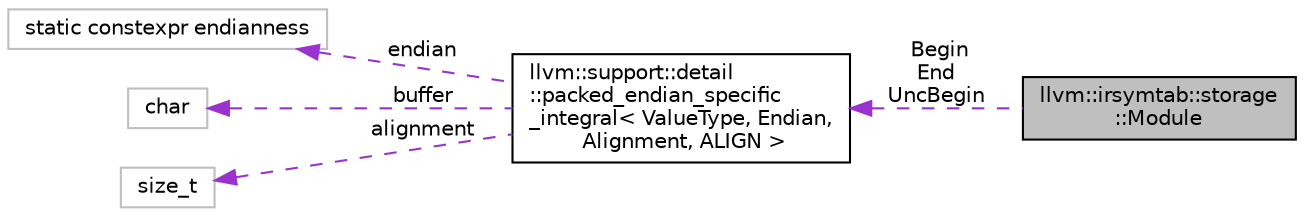 digraph "llvm::irsymtab::storage::Module"
{
 // LATEX_PDF_SIZE
  bgcolor="transparent";
  edge [fontname="Helvetica",fontsize="10",labelfontname="Helvetica",labelfontsize="10"];
  node [fontname="Helvetica",fontsize="10",shape=record];
  rankdir="LR";
  Node1 [label="llvm::irsymtab::storage\l::Module",height=0.2,width=0.4,color="black", fillcolor="grey75", style="filled", fontcolor="black",tooltip="Describes the range of a particular module's symbols within the symbol table."];
  Node2 -> Node1 [dir="back",color="darkorchid3",fontsize="10",style="dashed",label=" Begin\nEnd\nUncBegin" ,fontname="Helvetica"];
  Node2 [label="llvm::support::detail\l::packed_endian_specific\l_integral\< ValueType, Endian,\l Alignment, ALIGN \>",height=0.2,width=0.4,color="black",URL="$structllvm_1_1support_1_1detail_1_1packed__endian__specific__integral.html",tooltip=" "];
  Node3 -> Node2 [dir="back",color="darkorchid3",fontsize="10",style="dashed",label=" endian" ,fontname="Helvetica"];
  Node3 [label="static constexpr endianness",height=0.2,width=0.4,color="grey75",tooltip=" "];
  Node4 -> Node2 [dir="back",color="darkorchid3",fontsize="10",style="dashed",label=" buffer" ,fontname="Helvetica"];
  Node4 [label="char",height=0.2,width=0.4,color="grey75",tooltip=" "];
  Node5 -> Node2 [dir="back",color="darkorchid3",fontsize="10",style="dashed",label=" alignment" ,fontname="Helvetica"];
  Node5 [label="size_t",height=0.2,width=0.4,color="grey75",tooltip=" "];
}
